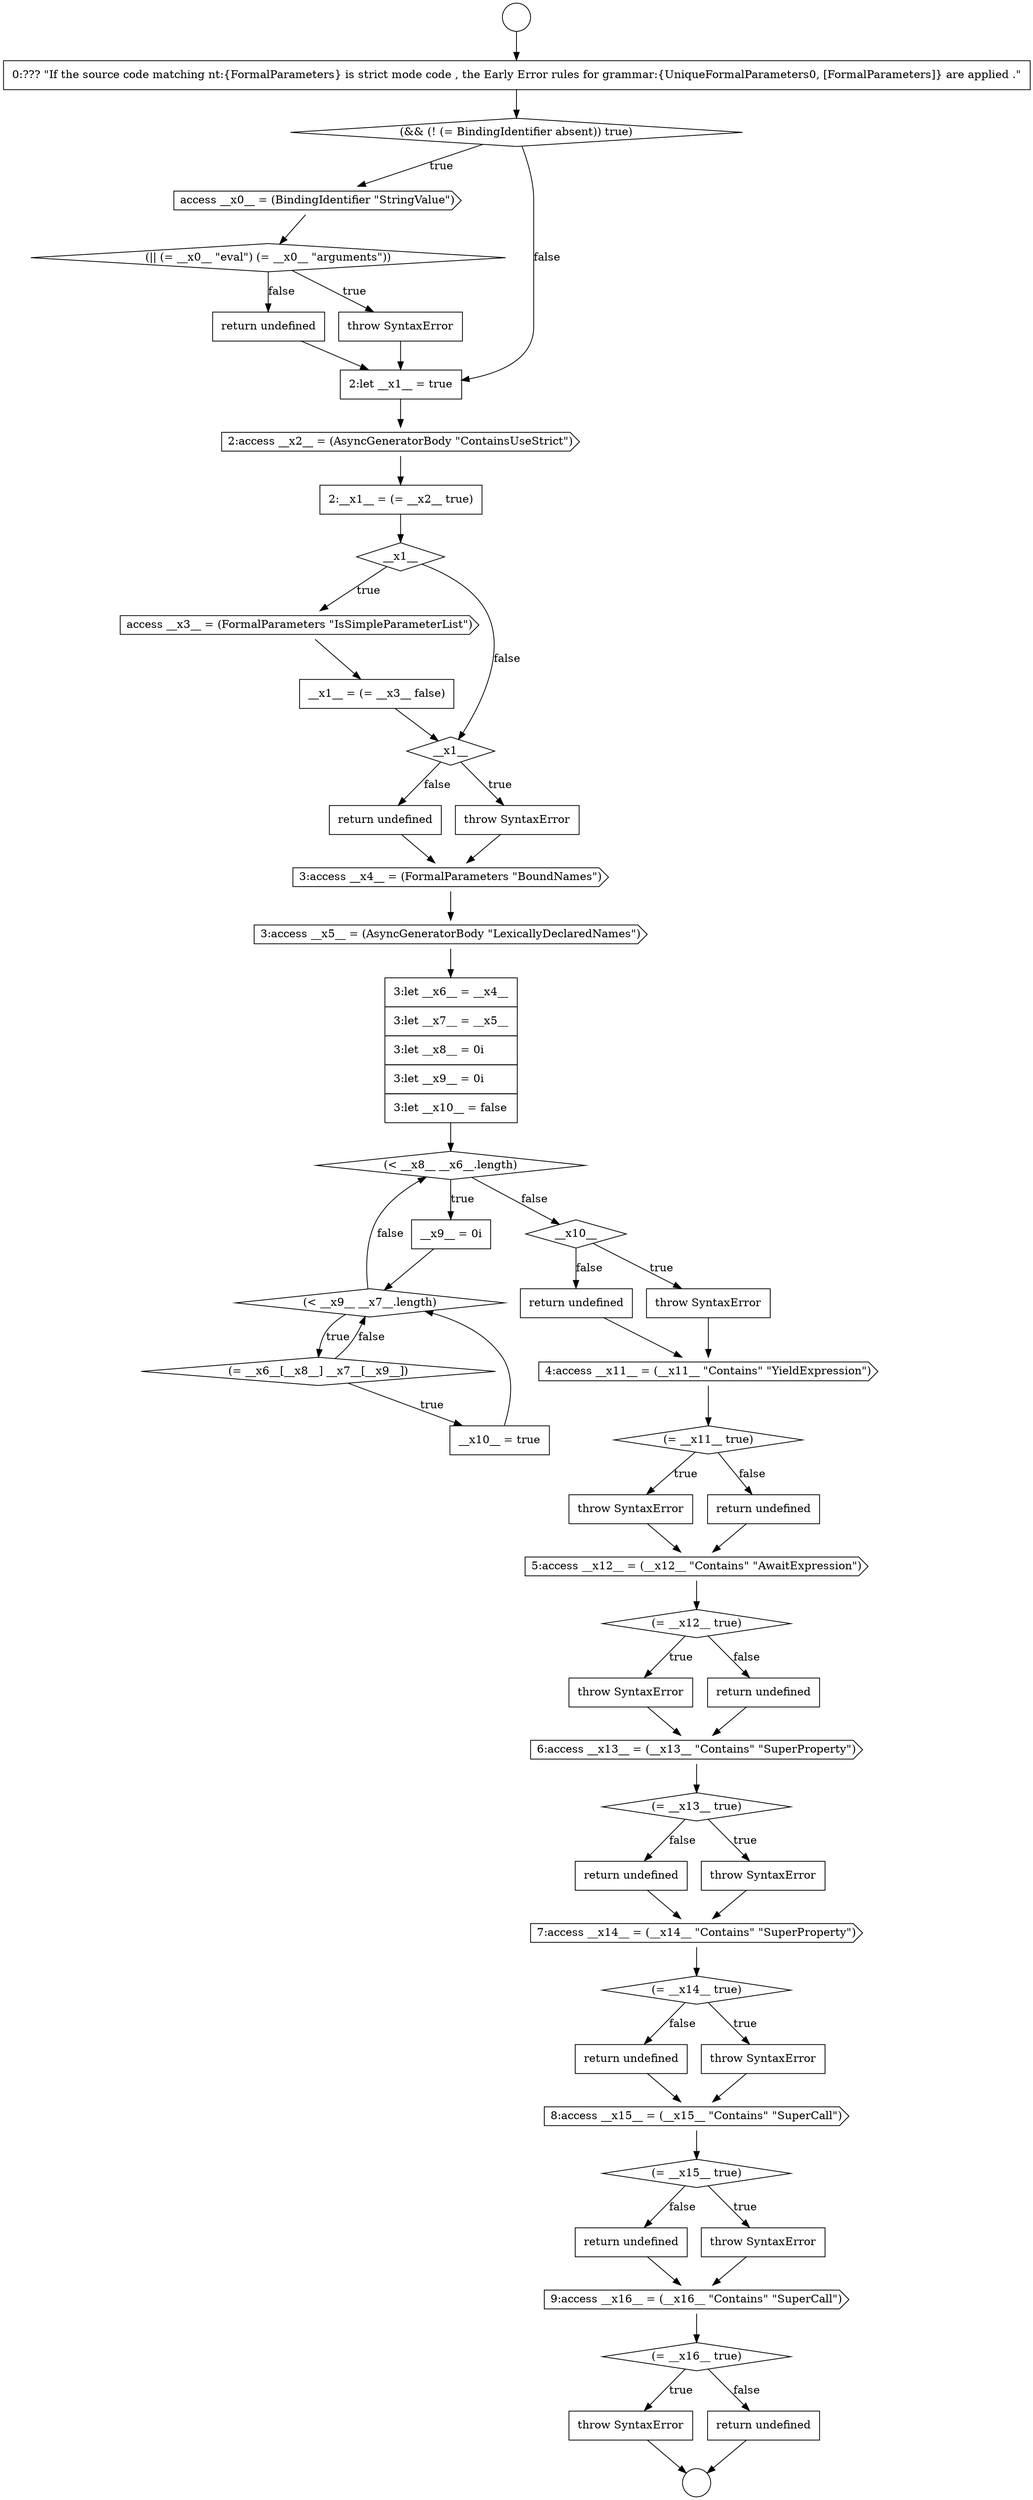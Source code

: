 digraph {
  node20787 [shape=circle label=" " color="black" fillcolor="white" style=filled]
  node20793 [shape=none, margin=0, label=<<font color="black">
    <table border="0" cellborder="1" cellspacing="0" cellpadding="10">
      <tr><td align="left">return undefined</td></tr>
    </table>
  </font>> color="black" fillcolor="white" style=filled]
  node20791 [shape=diamond, label=<<font color="black">(|| (= __x0__ &quot;eval&quot;) (= __x0__ &quot;arguments&quot;))</font>> color="black" fillcolor="white" style=filled]
  node20792 [shape=none, margin=0, label=<<font color="black">
    <table border="0" cellborder="1" cellspacing="0" cellpadding="10">
      <tr><td align="left">throw SyntaxError</td></tr>
    </table>
  </font>> color="black" fillcolor="white" style=filled]
  node20814 [shape=cds, label=<<font color="black">4:access __x11__ = (__x11__ &quot;Contains&quot; &quot;YieldExpression&quot;)</font>> color="black" fillcolor="white" style=filled]
  node20802 [shape=none, margin=0, label=<<font color="black">
    <table border="0" cellborder="1" cellspacing="0" cellpadding="10">
      <tr><td align="left">return undefined</td></tr>
    </table>
  </font>> color="black" fillcolor="white" style=filled]
  node20795 [shape=cds, label=<<font color="black">2:access __x2__ = (AsyncGeneratorBody &quot;ContainsUseStrict&quot;)</font>> color="black" fillcolor="white" style=filled]
  node20798 [shape=cds, label=<<font color="black">access __x3__ = (FormalParameters &quot;IsSimpleParameterList&quot;)</font>> color="black" fillcolor="white" style=filled]
  node20813 [shape=none, margin=0, label=<<font color="black">
    <table border="0" cellborder="1" cellspacing="0" cellpadding="10">
      <tr><td align="left">return undefined</td></tr>
    </table>
  </font>> color="black" fillcolor="white" style=filled]
  node20835 [shape=diamond, label=<<font color="black">(= __x16__ true)</font>> color="black" fillcolor="white" style=filled]
  node20830 [shape=cds, label=<<font color="black">8:access __x15__ = (__x15__ &quot;Contains&quot; &quot;SuperCall&quot;)</font>> color="black" fillcolor="white" style=filled]
  node20803 [shape=cds, label=<<font color="black">3:access __x4__ = (FormalParameters &quot;BoundNames&quot;)</font>> color="black" fillcolor="white" style=filled]
  node20818 [shape=cds, label=<<font color="black">5:access __x12__ = (__x12__ &quot;Contains&quot; &quot;AwaitExpression&quot;)</font>> color="black" fillcolor="white" style=filled]
  node20786 [shape=circle label=" " color="black" fillcolor="white" style=filled]
  node20822 [shape=cds, label=<<font color="black">6:access __x13__ = (__x13__ &quot;Contains&quot; &quot;SuperProperty&quot;)</font>> color="black" fillcolor="white" style=filled]
  node20790 [shape=cds, label=<<font color="black">access __x0__ = (BindingIdentifier &quot;StringValue&quot;)</font>> color="black" fillcolor="white" style=filled]
  node20794 [shape=none, margin=0, label=<<font color="black">
    <table border="0" cellborder="1" cellspacing="0" cellpadding="10">
      <tr><td align="left">2:let __x1__ = true</td></tr>
    </table>
  </font>> color="black" fillcolor="white" style=filled]
  node20826 [shape=cds, label=<<font color="black">7:access __x14__ = (__x14__ &quot;Contains&quot; &quot;SuperProperty&quot;)</font>> color="black" fillcolor="white" style=filled]
  node20809 [shape=diamond, label=<<font color="black">(= __x6__[__x8__] __x7__[__x9__])</font>> color="black" fillcolor="white" style=filled]
  node20836 [shape=none, margin=0, label=<<font color="black">
    <table border="0" cellborder="1" cellspacing="0" cellpadding="10">
      <tr><td align="left">throw SyntaxError</td></tr>
    </table>
  </font>> color="black" fillcolor="white" style=filled]
  node20797 [shape=diamond, label=<<font color="black">__x1__</font>> color="black" fillcolor="white" style=filled]
  node20829 [shape=none, margin=0, label=<<font color="black">
    <table border="0" cellborder="1" cellspacing="0" cellpadding="10">
      <tr><td align="left">return undefined</td></tr>
    </table>
  </font>> color="black" fillcolor="white" style=filled]
  node20807 [shape=none, margin=0, label=<<font color="black">
    <table border="0" cellborder="1" cellspacing="0" cellpadding="10">
      <tr><td align="left">__x9__ = 0i</td></tr>
    </table>
  </font>> color="black" fillcolor="white" style=filled]
  node20804 [shape=cds, label=<<font color="black">3:access __x5__ = (AsyncGeneratorBody &quot;LexicallyDeclaredNames&quot;)</font>> color="black" fillcolor="white" style=filled]
  node20819 [shape=diamond, label=<<font color="black">(= __x12__ true)</font>> color="black" fillcolor="white" style=filled]
  node20816 [shape=none, margin=0, label=<<font color="black">
    <table border="0" cellborder="1" cellspacing="0" cellpadding="10">
      <tr><td align="left">throw SyntaxError</td></tr>
    </table>
  </font>> color="black" fillcolor="white" style=filled]
  node20825 [shape=none, margin=0, label=<<font color="black">
    <table border="0" cellborder="1" cellspacing="0" cellpadding="10">
      <tr><td align="left">return undefined</td></tr>
    </table>
  </font>> color="black" fillcolor="white" style=filled]
  node20812 [shape=none, margin=0, label=<<font color="black">
    <table border="0" cellborder="1" cellspacing="0" cellpadding="10">
      <tr><td align="left">throw SyntaxError</td></tr>
    </table>
  </font>> color="black" fillcolor="white" style=filled]
  node20808 [shape=diamond, label=<<font color="black">(&lt; __x9__ __x7__.length)</font>> color="black" fillcolor="white" style=filled]
  node20823 [shape=diamond, label=<<font color="black">(= __x13__ true)</font>> color="black" fillcolor="white" style=filled]
  node20820 [shape=none, margin=0, label=<<font color="black">
    <table border="0" cellborder="1" cellspacing="0" cellpadding="10">
      <tr><td align="left">throw SyntaxError</td></tr>
    </table>
  </font>> color="black" fillcolor="white" style=filled]
  node20801 [shape=none, margin=0, label=<<font color="black">
    <table border="0" cellborder="1" cellspacing="0" cellpadding="10">
      <tr><td align="left">throw SyntaxError</td></tr>
    </table>
  </font>> color="black" fillcolor="white" style=filled]
  node20833 [shape=none, margin=0, label=<<font color="black">
    <table border="0" cellborder="1" cellspacing="0" cellpadding="10">
      <tr><td align="left">return undefined</td></tr>
    </table>
  </font>> color="black" fillcolor="white" style=filled]
  node20788 [shape=none, margin=0, label=<<font color="black">
    <table border="0" cellborder="1" cellspacing="0" cellpadding="10">
      <tr><td align="left">0:??? &quot;If the source code matching nt:{FormalParameters} is strict mode code , the Early Error rules for grammar:{UniqueFormalParameters0, [FormalParameters]} are applied .&quot;</td></tr>
    </table>
  </font>> color="black" fillcolor="white" style=filled]
  node20832 [shape=none, margin=0, label=<<font color="black">
    <table border="0" cellborder="1" cellspacing="0" cellpadding="10">
      <tr><td align="left">throw SyntaxError</td></tr>
    </table>
  </font>> color="black" fillcolor="white" style=filled]
  node20800 [shape=diamond, label=<<font color="black">__x1__</font>> color="black" fillcolor="white" style=filled]
  node20805 [shape=none, margin=0, label=<<font color="black">
    <table border="0" cellborder="1" cellspacing="0" cellpadding="10">
      <tr><td align="left">3:let __x6__ = __x4__</td></tr>
      <tr><td align="left">3:let __x7__ = __x5__</td></tr>
      <tr><td align="left">3:let __x8__ = 0i</td></tr>
      <tr><td align="left">3:let __x9__ = 0i</td></tr>
      <tr><td align="left">3:let __x10__ = false</td></tr>
    </table>
  </font>> color="black" fillcolor="white" style=filled]
  node20815 [shape=diamond, label=<<font color="black">(= __x11__ true)</font>> color="black" fillcolor="white" style=filled]
  node20837 [shape=none, margin=0, label=<<font color="black">
    <table border="0" cellborder="1" cellspacing="0" cellpadding="10">
      <tr><td align="left">return undefined</td></tr>
    </table>
  </font>> color="black" fillcolor="white" style=filled]
  node20828 [shape=none, margin=0, label=<<font color="black">
    <table border="0" cellborder="1" cellspacing="0" cellpadding="10">
      <tr><td align="left">throw SyntaxError</td></tr>
    </table>
  </font>> color="black" fillcolor="white" style=filled]
  node20796 [shape=none, margin=0, label=<<font color="black">
    <table border="0" cellborder="1" cellspacing="0" cellpadding="10">
      <tr><td align="left">2:__x1__ = (= __x2__ true)</td></tr>
    </table>
  </font>> color="black" fillcolor="white" style=filled]
  node20811 [shape=diamond, label=<<font color="black">__x10__</font>> color="black" fillcolor="white" style=filled]
  node20824 [shape=none, margin=0, label=<<font color="black">
    <table border="0" cellborder="1" cellspacing="0" cellpadding="10">
      <tr><td align="left">throw SyntaxError</td></tr>
    </table>
  </font>> color="black" fillcolor="white" style=filled]
  node20817 [shape=none, margin=0, label=<<font color="black">
    <table border="0" cellborder="1" cellspacing="0" cellpadding="10">
      <tr><td align="left">return undefined</td></tr>
    </table>
  </font>> color="black" fillcolor="white" style=filled]
  node20834 [shape=cds, label=<<font color="black">9:access __x16__ = (__x16__ &quot;Contains&quot; &quot;SuperCall&quot;)</font>> color="black" fillcolor="white" style=filled]
  node20789 [shape=diamond, label=<<font color="black">(&amp;&amp; (! (= BindingIdentifier absent)) true)</font>> color="black" fillcolor="white" style=filled]
  node20831 [shape=diamond, label=<<font color="black">(= __x15__ true)</font>> color="black" fillcolor="white" style=filled]
  node20806 [shape=diamond, label=<<font color="black">(&lt; __x8__ __x6__.length)</font>> color="black" fillcolor="white" style=filled]
  node20821 [shape=none, margin=0, label=<<font color="black">
    <table border="0" cellborder="1" cellspacing="0" cellpadding="10">
      <tr><td align="left">return undefined</td></tr>
    </table>
  </font>> color="black" fillcolor="white" style=filled]
  node20799 [shape=none, margin=0, label=<<font color="black">
    <table border="0" cellborder="1" cellspacing="0" cellpadding="10">
      <tr><td align="left">__x1__ = (= __x3__ false)</td></tr>
    </table>
  </font>> color="black" fillcolor="white" style=filled]
  node20810 [shape=none, margin=0, label=<<font color="black">
    <table border="0" cellborder="1" cellspacing="0" cellpadding="10">
      <tr><td align="left">__x10__ = true</td></tr>
    </table>
  </font>> color="black" fillcolor="white" style=filled]
  node20827 [shape=diamond, label=<<font color="black">(= __x14__ true)</font>> color="black" fillcolor="white" style=filled]
  node20814 -> node20815 [ color="black"]
  node20807 -> node20808 [ color="black"]
  node20804 -> node20805 [ color="black"]
  node20799 -> node20800 [ color="black"]
  node20798 -> node20799 [ color="black"]
  node20803 -> node20804 [ color="black"]
  node20790 -> node20791 [ color="black"]
  node20795 -> node20796 [ color="black"]
  node20789 -> node20790 [label=<<font color="black">true</font>> color="black"]
  node20789 -> node20794 [label=<<font color="black">false</font>> color="black"]
  node20826 -> node20827 [ color="black"]
  node20808 -> node20809 [label=<<font color="black">true</font>> color="black"]
  node20808 -> node20806 [label=<<font color="black">false</font>> color="black"]
  node20815 -> node20816 [label=<<font color="black">true</font>> color="black"]
  node20815 -> node20817 [label=<<font color="black">false</font>> color="black"]
  node20821 -> node20822 [ color="black"]
  node20819 -> node20820 [label=<<font color="black">true</font>> color="black"]
  node20819 -> node20821 [label=<<font color="black">false</font>> color="black"]
  node20809 -> node20810 [label=<<font color="black">true</font>> color="black"]
  node20809 -> node20808 [label=<<font color="black">false</font>> color="black"]
  node20800 -> node20801 [label=<<font color="black">true</font>> color="black"]
  node20800 -> node20802 [label=<<font color="black">false</font>> color="black"]
  node20831 -> node20832 [label=<<font color="black">true</font>> color="black"]
  node20831 -> node20833 [label=<<font color="black">false</font>> color="black"]
  node20818 -> node20819 [ color="black"]
  node20811 -> node20812 [label=<<font color="black">true</font>> color="black"]
  node20811 -> node20813 [label=<<font color="black">false</font>> color="black"]
  node20805 -> node20806 [ color="black"]
  node20832 -> node20834 [ color="black"]
  node20835 -> node20836 [label=<<font color="black">true</font>> color="black"]
  node20835 -> node20837 [label=<<font color="black">false</font>> color="black"]
  node20823 -> node20824 [label=<<font color="black">true</font>> color="black"]
  node20823 -> node20825 [label=<<font color="black">false</font>> color="black"]
  node20788 -> node20789 [ color="black"]
  node20834 -> node20835 [ color="black"]
  node20820 -> node20822 [ color="black"]
  node20828 -> node20830 [ color="black"]
  node20830 -> node20831 [ color="black"]
  node20813 -> node20814 [ color="black"]
  node20827 -> node20828 [label=<<font color="black">true</font>> color="black"]
  node20827 -> node20829 [label=<<font color="black">false</font>> color="black"]
  node20824 -> node20826 [ color="black"]
  node20806 -> node20807 [label=<<font color="black">true</font>> color="black"]
  node20806 -> node20811 [label=<<font color="black">false</font>> color="black"]
  node20786 -> node20788 [ color="black"]
  node20822 -> node20823 [ color="black"]
  node20817 -> node20818 [ color="black"]
  node20802 -> node20803 [ color="black"]
  node20837 -> node20787 [ color="black"]
  node20794 -> node20795 [ color="black"]
  node20797 -> node20798 [label=<<font color="black">true</font>> color="black"]
  node20797 -> node20800 [label=<<font color="black">false</font>> color="black"]
  node20812 -> node20814 [ color="black"]
  node20796 -> node20797 [ color="black"]
  node20791 -> node20792 [label=<<font color="black">true</font>> color="black"]
  node20791 -> node20793 [label=<<font color="black">false</font>> color="black"]
  node20829 -> node20830 [ color="black"]
  node20816 -> node20818 [ color="black"]
  node20833 -> node20834 [ color="black"]
  node20793 -> node20794 [ color="black"]
  node20825 -> node20826 [ color="black"]
  node20801 -> node20803 [ color="black"]
  node20836 -> node20787 [ color="black"]
  node20810 -> node20808 [ color="black"]
  node20792 -> node20794 [ color="black"]
}
